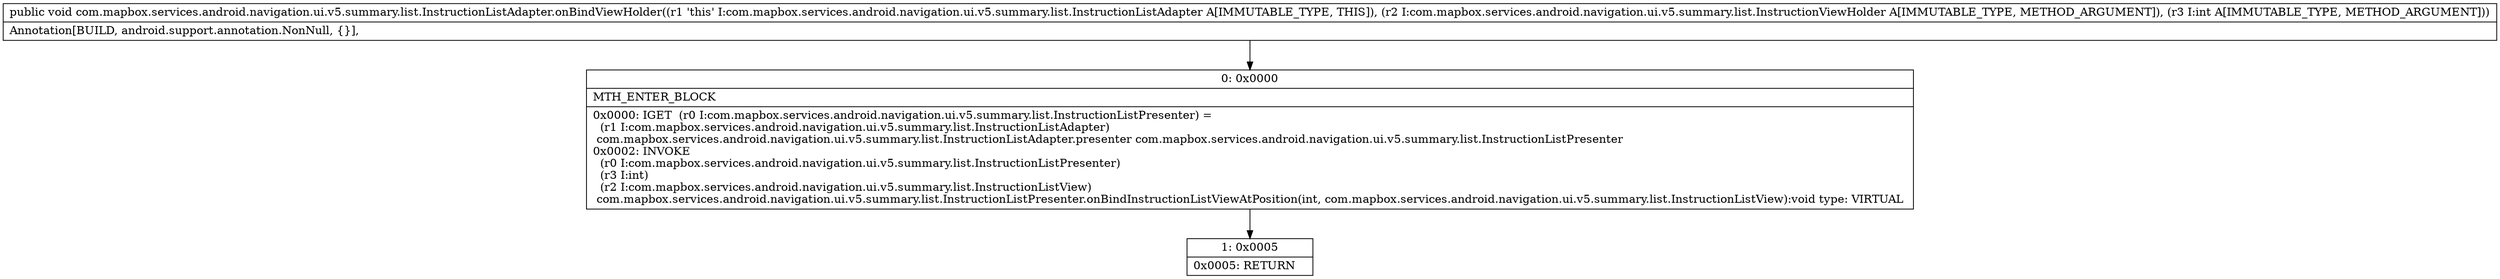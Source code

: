 digraph "CFG forcom.mapbox.services.android.navigation.ui.v5.summary.list.InstructionListAdapter.onBindViewHolder(Lcom\/mapbox\/services\/android\/navigation\/ui\/v5\/summary\/list\/InstructionViewHolder;I)V" {
Node_0 [shape=record,label="{0\:\ 0x0000|MTH_ENTER_BLOCK\l|0x0000: IGET  (r0 I:com.mapbox.services.android.navigation.ui.v5.summary.list.InstructionListPresenter) = \l  (r1 I:com.mapbox.services.android.navigation.ui.v5.summary.list.InstructionListAdapter)\l com.mapbox.services.android.navigation.ui.v5.summary.list.InstructionListAdapter.presenter com.mapbox.services.android.navigation.ui.v5.summary.list.InstructionListPresenter \l0x0002: INVOKE  \l  (r0 I:com.mapbox.services.android.navigation.ui.v5.summary.list.InstructionListPresenter)\l  (r3 I:int)\l  (r2 I:com.mapbox.services.android.navigation.ui.v5.summary.list.InstructionListView)\l com.mapbox.services.android.navigation.ui.v5.summary.list.InstructionListPresenter.onBindInstructionListViewAtPosition(int, com.mapbox.services.android.navigation.ui.v5.summary.list.InstructionListView):void type: VIRTUAL \l}"];
Node_1 [shape=record,label="{1\:\ 0x0005|0x0005: RETURN   \l}"];
MethodNode[shape=record,label="{public void com.mapbox.services.android.navigation.ui.v5.summary.list.InstructionListAdapter.onBindViewHolder((r1 'this' I:com.mapbox.services.android.navigation.ui.v5.summary.list.InstructionListAdapter A[IMMUTABLE_TYPE, THIS]), (r2 I:com.mapbox.services.android.navigation.ui.v5.summary.list.InstructionViewHolder A[IMMUTABLE_TYPE, METHOD_ARGUMENT]), (r3 I:int A[IMMUTABLE_TYPE, METHOD_ARGUMENT]))  | Annotation[BUILD, android.support.annotation.NonNull, \{\}], \l}"];
MethodNode -> Node_0;
Node_0 -> Node_1;
}

